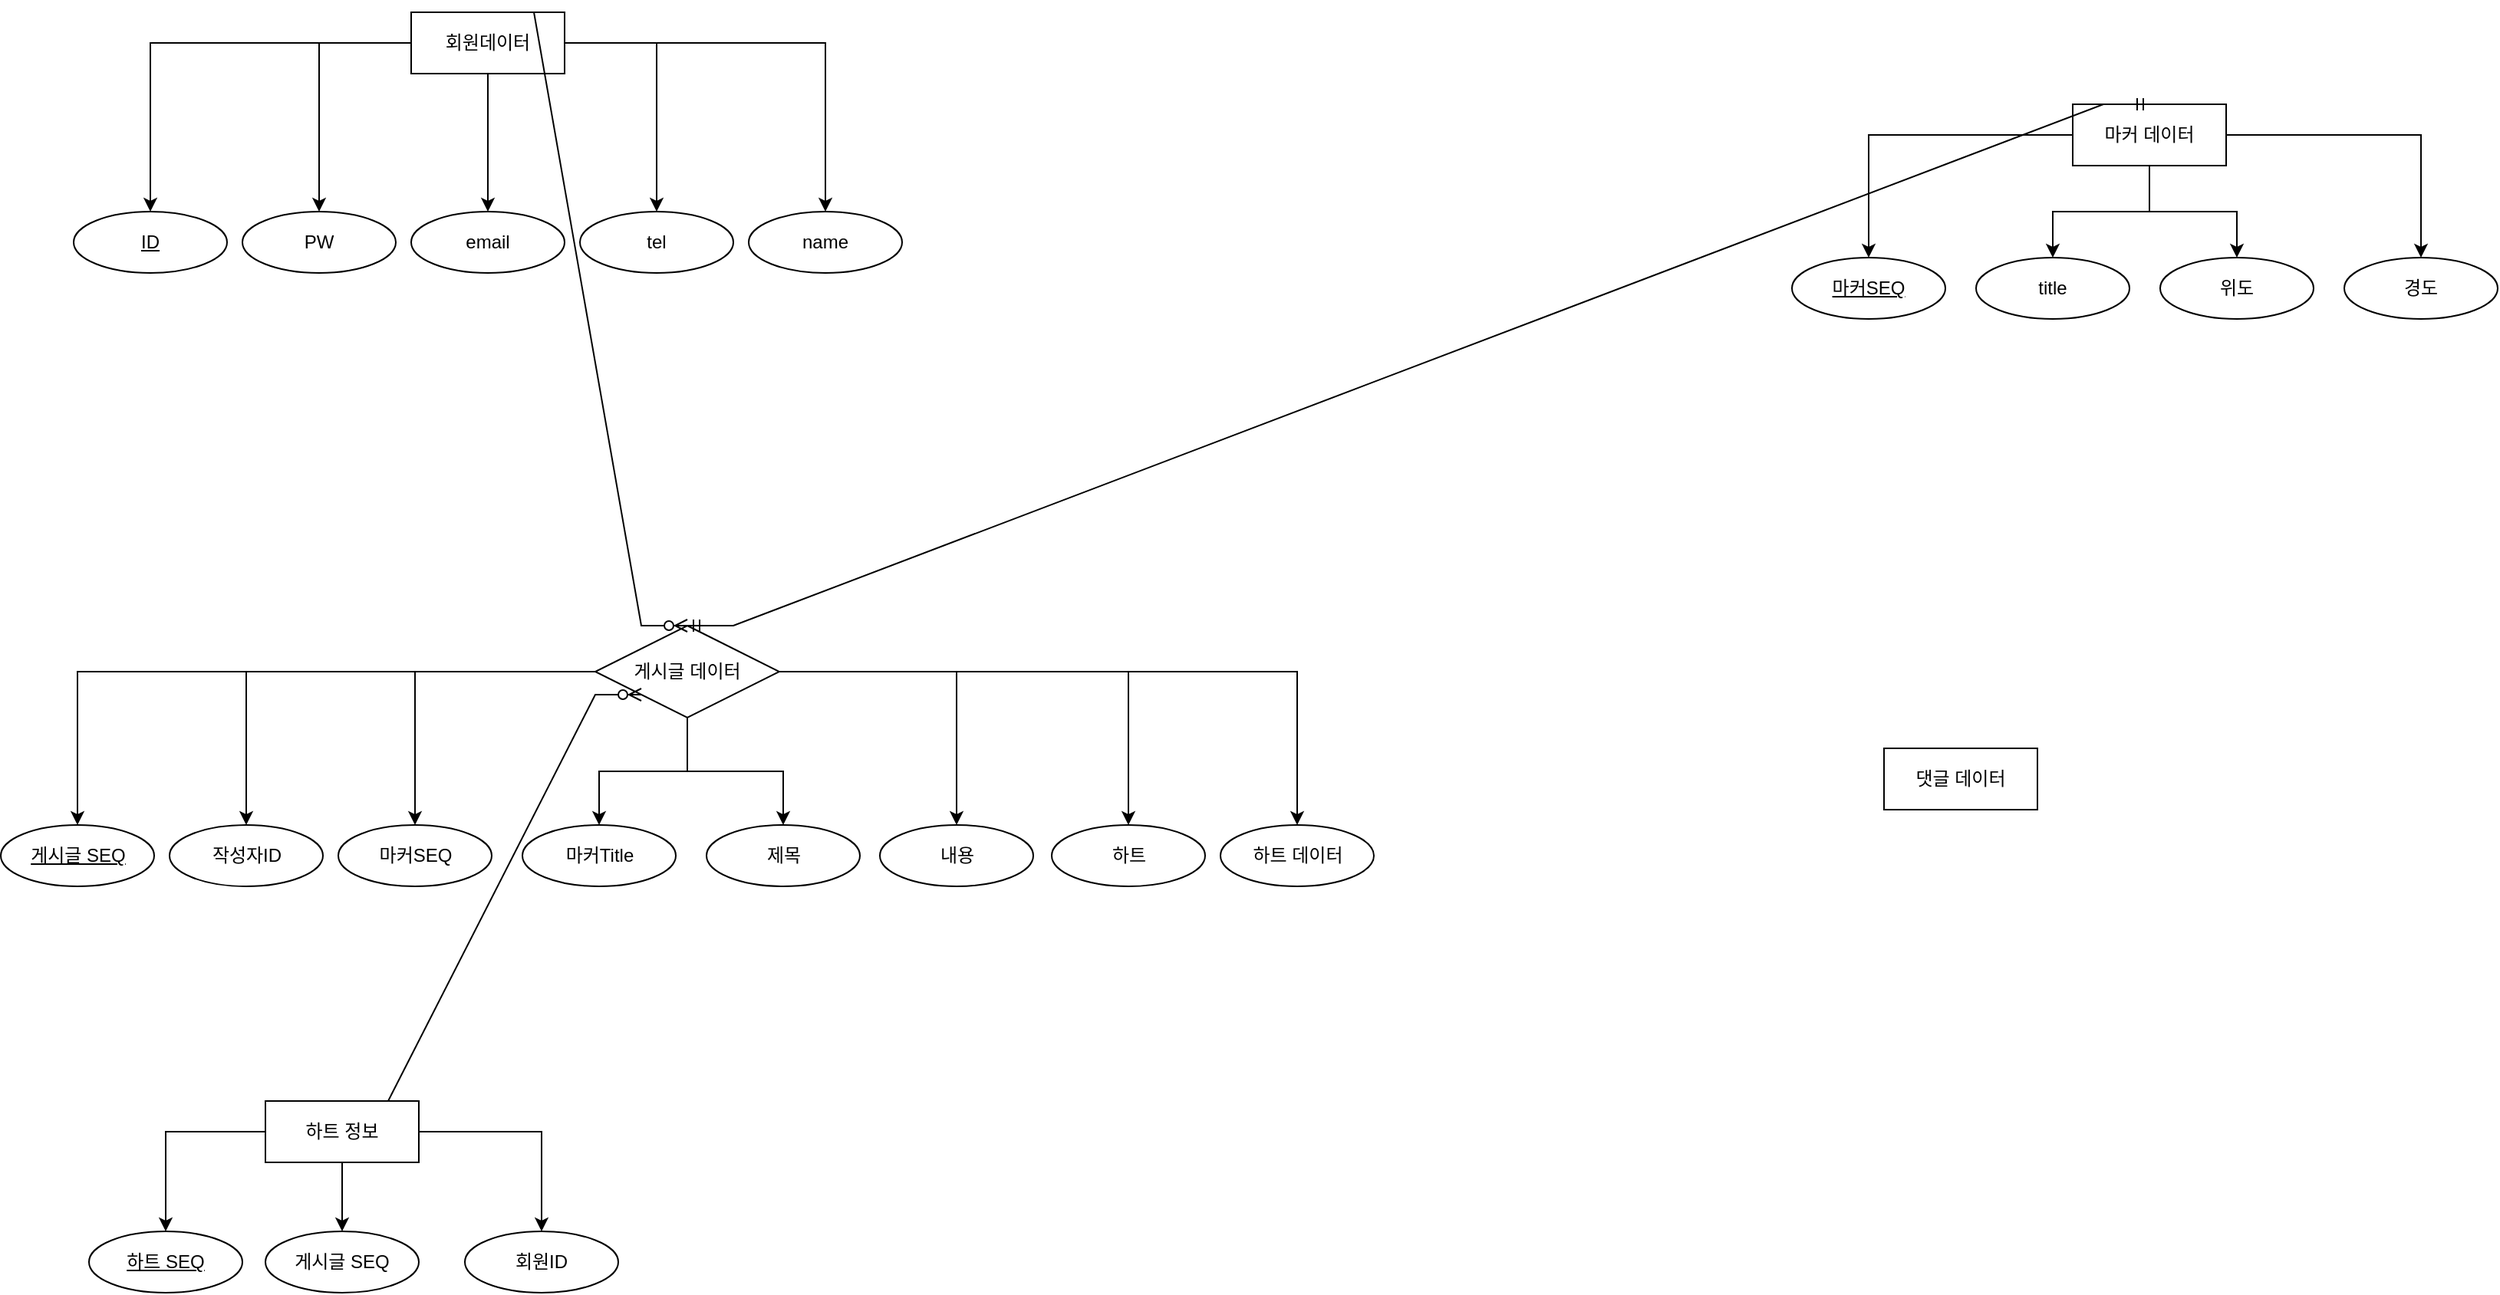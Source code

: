 <mxfile version="21.5.1" type="device">
  <diagram name="페이지-1" id="uAUPfAkvsHp7NEdh4ipN">
    <mxGraphModel dx="2059" dy="1119" grid="1" gridSize="10" guides="1" tooltips="1" connect="1" arrows="1" fold="1" page="1" pageScale="1" pageWidth="4681" pageHeight="3300" math="0" shadow="0">
      <root>
        <mxCell id="0" />
        <mxCell id="1" parent="0" />
        <mxCell id="ew8_SK26b3w4MZlUEGP9-13" style="edgeStyle=orthogonalEdgeStyle;rounded=0;orthogonalLoop=1;jettySize=auto;html=1;entryX=0.5;entryY=0;entryDx=0;entryDy=0;" edge="1" parent="1" source="ew8_SK26b3w4MZlUEGP9-4" target="ew8_SK26b3w4MZlUEGP9-21">
          <mxGeometry relative="1" as="geometry">
            <mxPoint x="220" y="370" as="targetPoint" />
          </mxGeometry>
        </mxCell>
        <mxCell id="ew8_SK26b3w4MZlUEGP9-14" style="edgeStyle=orthogonalEdgeStyle;rounded=0;orthogonalLoop=1;jettySize=auto;html=1;" edge="1" parent="1" source="ew8_SK26b3w4MZlUEGP9-4" target="ew8_SK26b3w4MZlUEGP9-7">
          <mxGeometry relative="1" as="geometry" />
        </mxCell>
        <mxCell id="ew8_SK26b3w4MZlUEGP9-15" style="edgeStyle=orthogonalEdgeStyle;rounded=0;orthogonalLoop=1;jettySize=auto;html=1;" edge="1" parent="1" source="ew8_SK26b3w4MZlUEGP9-4" target="ew8_SK26b3w4MZlUEGP9-8">
          <mxGeometry relative="1" as="geometry" />
        </mxCell>
        <mxCell id="ew8_SK26b3w4MZlUEGP9-16" style="edgeStyle=orthogonalEdgeStyle;rounded=0;orthogonalLoop=1;jettySize=auto;html=1;entryX=0.5;entryY=0;entryDx=0;entryDy=0;" edge="1" parent="1" source="ew8_SK26b3w4MZlUEGP9-4" target="ew8_SK26b3w4MZlUEGP9-9">
          <mxGeometry relative="1" as="geometry" />
        </mxCell>
        <mxCell id="ew8_SK26b3w4MZlUEGP9-17" style="edgeStyle=orthogonalEdgeStyle;rounded=0;orthogonalLoop=1;jettySize=auto;html=1;entryX=0.5;entryY=0;entryDx=0;entryDy=0;" edge="1" parent="1" source="ew8_SK26b3w4MZlUEGP9-4" target="ew8_SK26b3w4MZlUEGP9-10">
          <mxGeometry relative="1" as="geometry" />
        </mxCell>
        <mxCell id="ew8_SK26b3w4MZlUEGP9-4" value="회원데이터" style="whiteSpace=wrap;html=1;align=center;" vertex="1" parent="1">
          <mxGeometry x="390" y="240" width="100" height="40" as="geometry" />
        </mxCell>
        <mxCell id="ew8_SK26b3w4MZlUEGP9-7" value="PW" style="ellipse;whiteSpace=wrap;html=1;align=center;" vertex="1" parent="1">
          <mxGeometry x="280" y="370" width="100" height="40" as="geometry" />
        </mxCell>
        <mxCell id="ew8_SK26b3w4MZlUEGP9-8" value="email" style="ellipse;whiteSpace=wrap;html=1;align=center;" vertex="1" parent="1">
          <mxGeometry x="390" y="370" width="100" height="40" as="geometry" />
        </mxCell>
        <mxCell id="ew8_SK26b3w4MZlUEGP9-9" value="tel" style="ellipse;whiteSpace=wrap;html=1;align=center;" vertex="1" parent="1">
          <mxGeometry x="500" y="370" width="100" height="40" as="geometry" />
        </mxCell>
        <mxCell id="ew8_SK26b3w4MZlUEGP9-10" value="name" style="ellipse;whiteSpace=wrap;html=1;align=center;" vertex="1" parent="1">
          <mxGeometry x="610" y="370" width="100" height="40" as="geometry" />
        </mxCell>
        <mxCell id="ew8_SK26b3w4MZlUEGP9-40" style="edgeStyle=orthogonalEdgeStyle;rounded=0;orthogonalLoop=1;jettySize=auto;html=1;" edge="1" parent="1" source="ew8_SK26b3w4MZlUEGP9-19" target="ew8_SK26b3w4MZlUEGP9-34">
          <mxGeometry relative="1" as="geometry" />
        </mxCell>
        <mxCell id="ew8_SK26b3w4MZlUEGP9-41" style="edgeStyle=orthogonalEdgeStyle;rounded=0;orthogonalLoop=1;jettySize=auto;html=1;" edge="1" parent="1" source="ew8_SK26b3w4MZlUEGP9-19" target="ew8_SK26b3w4MZlUEGP9-33">
          <mxGeometry relative="1" as="geometry" />
        </mxCell>
        <mxCell id="ew8_SK26b3w4MZlUEGP9-42" style="edgeStyle=orthogonalEdgeStyle;rounded=0;orthogonalLoop=1;jettySize=auto;html=1;" edge="1" parent="1" source="ew8_SK26b3w4MZlUEGP9-19" target="ew8_SK26b3w4MZlUEGP9-35">
          <mxGeometry relative="1" as="geometry" />
        </mxCell>
        <mxCell id="ew8_SK26b3w4MZlUEGP9-43" style="edgeStyle=orthogonalEdgeStyle;rounded=0;orthogonalLoop=1;jettySize=auto;html=1;" edge="1" parent="1" source="ew8_SK26b3w4MZlUEGP9-19" target="ew8_SK26b3w4MZlUEGP9-36">
          <mxGeometry relative="1" as="geometry" />
        </mxCell>
        <mxCell id="ew8_SK26b3w4MZlUEGP9-44" style="edgeStyle=orthogonalEdgeStyle;rounded=0;orthogonalLoop=1;jettySize=auto;html=1;" edge="1" parent="1" source="ew8_SK26b3w4MZlUEGP9-19" target="ew8_SK26b3w4MZlUEGP9-37">
          <mxGeometry relative="1" as="geometry" />
        </mxCell>
        <mxCell id="ew8_SK26b3w4MZlUEGP9-45" style="edgeStyle=orthogonalEdgeStyle;rounded=0;orthogonalLoop=1;jettySize=auto;html=1;entryX=0.5;entryY=0;entryDx=0;entryDy=0;" edge="1" parent="1" source="ew8_SK26b3w4MZlUEGP9-19" target="ew8_SK26b3w4MZlUEGP9-38">
          <mxGeometry relative="1" as="geometry" />
        </mxCell>
        <mxCell id="ew8_SK26b3w4MZlUEGP9-46" style="edgeStyle=orthogonalEdgeStyle;rounded=0;orthogonalLoop=1;jettySize=auto;html=1;entryX=0.5;entryY=0;entryDx=0;entryDy=0;" edge="1" parent="1" source="ew8_SK26b3w4MZlUEGP9-19" target="ew8_SK26b3w4MZlUEGP9-39">
          <mxGeometry relative="1" as="geometry" />
        </mxCell>
        <mxCell id="ew8_SK26b3w4MZlUEGP9-52" style="edgeStyle=orthogonalEdgeStyle;rounded=0;orthogonalLoop=1;jettySize=auto;html=1;" edge="1" parent="1" source="ew8_SK26b3w4MZlUEGP9-19" target="ew8_SK26b3w4MZlUEGP9-51">
          <mxGeometry relative="1" as="geometry" />
        </mxCell>
        <mxCell id="ew8_SK26b3w4MZlUEGP9-19" value="게시글 데이터" style="shape=rhombus;perimeter=rhombusPerimeter;whiteSpace=wrap;html=1;align=center;" vertex="1" parent="1">
          <mxGeometry x="510" y="640" width="120" height="60" as="geometry" />
        </mxCell>
        <mxCell id="ew8_SK26b3w4MZlUEGP9-21" value="ID" style="ellipse;whiteSpace=wrap;html=1;align=center;fontStyle=4;" vertex="1" parent="1">
          <mxGeometry x="170" y="370" width="100" height="40" as="geometry" />
        </mxCell>
        <mxCell id="ew8_SK26b3w4MZlUEGP9-24" style="edgeStyle=orthogonalEdgeStyle;rounded=0;orthogonalLoop=1;jettySize=auto;html=1;entryX=0.5;entryY=0;entryDx=0;entryDy=0;" edge="1" parent="1" source="ew8_SK26b3w4MZlUEGP9-23" target="ew8_SK26b3w4MZlUEGP9-26">
          <mxGeometry relative="1" as="geometry">
            <mxPoint x="1460" y="400" as="targetPoint" />
          </mxGeometry>
        </mxCell>
        <mxCell id="ew8_SK26b3w4MZlUEGP9-27" style="edgeStyle=orthogonalEdgeStyle;rounded=0;orthogonalLoop=1;jettySize=auto;html=1;entryX=0.5;entryY=0;entryDx=0;entryDy=0;" edge="1" parent="1" source="ew8_SK26b3w4MZlUEGP9-23" target="ew8_SK26b3w4MZlUEGP9-25">
          <mxGeometry relative="1" as="geometry" />
        </mxCell>
        <mxCell id="ew8_SK26b3w4MZlUEGP9-29" style="edgeStyle=orthogonalEdgeStyle;rounded=0;orthogonalLoop=1;jettySize=auto;html=1;" edge="1" parent="1" source="ew8_SK26b3w4MZlUEGP9-23" target="ew8_SK26b3w4MZlUEGP9-28">
          <mxGeometry relative="1" as="geometry" />
        </mxCell>
        <mxCell id="ew8_SK26b3w4MZlUEGP9-31" style="edgeStyle=orthogonalEdgeStyle;rounded=0;orthogonalLoop=1;jettySize=auto;html=1;" edge="1" parent="1" source="ew8_SK26b3w4MZlUEGP9-23" target="ew8_SK26b3w4MZlUEGP9-30">
          <mxGeometry relative="1" as="geometry" />
        </mxCell>
        <mxCell id="ew8_SK26b3w4MZlUEGP9-23" value="마커 데이터" style="whiteSpace=wrap;html=1;align=center;" vertex="1" parent="1">
          <mxGeometry x="1473" y="300" width="100" height="40" as="geometry" />
        </mxCell>
        <mxCell id="ew8_SK26b3w4MZlUEGP9-25" value="title" style="ellipse;whiteSpace=wrap;html=1;align=center;" vertex="1" parent="1">
          <mxGeometry x="1410" y="400" width="100" height="40" as="geometry" />
        </mxCell>
        <mxCell id="ew8_SK26b3w4MZlUEGP9-26" value="마커SEQ" style="ellipse;whiteSpace=wrap;html=1;align=center;fontStyle=4;" vertex="1" parent="1">
          <mxGeometry x="1290" y="400" width="100" height="40" as="geometry" />
        </mxCell>
        <mxCell id="ew8_SK26b3w4MZlUEGP9-28" value="위도" style="ellipse;whiteSpace=wrap;html=1;align=center;" vertex="1" parent="1">
          <mxGeometry x="1530" y="400" width="100" height="40" as="geometry" />
        </mxCell>
        <mxCell id="ew8_SK26b3w4MZlUEGP9-30" value="경도" style="ellipse;whiteSpace=wrap;html=1;align=center;" vertex="1" parent="1">
          <mxGeometry x="1650" y="400" width="100" height="40" as="geometry" />
        </mxCell>
        <mxCell id="ew8_SK26b3w4MZlUEGP9-33" value="작성자ID" style="ellipse;whiteSpace=wrap;html=1;align=center;" vertex="1" parent="1">
          <mxGeometry x="232.5" y="770" width="100" height="40" as="geometry" />
        </mxCell>
        <mxCell id="ew8_SK26b3w4MZlUEGP9-34" value="게시글 SEQ" style="ellipse;whiteSpace=wrap;html=1;align=center;fontStyle=4;" vertex="1" parent="1">
          <mxGeometry x="122.5" y="770" width="100" height="40" as="geometry" />
        </mxCell>
        <mxCell id="ew8_SK26b3w4MZlUEGP9-35" value="마커SEQ" style="ellipse;whiteSpace=wrap;html=1;align=center;" vertex="1" parent="1">
          <mxGeometry x="342.5" y="770" width="100" height="40" as="geometry" />
        </mxCell>
        <mxCell id="ew8_SK26b3w4MZlUEGP9-36" value="제목" style="ellipse;whiteSpace=wrap;html=1;align=center;" vertex="1" parent="1">
          <mxGeometry x="582.5" y="770" width="100" height="40" as="geometry" />
        </mxCell>
        <mxCell id="ew8_SK26b3w4MZlUEGP9-37" value="내용" style="ellipse;whiteSpace=wrap;html=1;align=center;" vertex="1" parent="1">
          <mxGeometry x="695.5" y="770" width="100" height="40" as="geometry" />
        </mxCell>
        <mxCell id="ew8_SK26b3w4MZlUEGP9-38" value="하트" style="ellipse;whiteSpace=wrap;html=1;align=center;" vertex="1" parent="1">
          <mxGeometry x="807.5" y="770" width="100" height="40" as="geometry" />
        </mxCell>
        <mxCell id="ew8_SK26b3w4MZlUEGP9-39" value="하트 데이터" style="ellipse;whiteSpace=wrap;html=1;align=center;" vertex="1" parent="1">
          <mxGeometry x="917.5" y="770" width="100" height="40" as="geometry" />
        </mxCell>
        <mxCell id="ew8_SK26b3w4MZlUEGP9-48" value="" style="edgeStyle=entityRelationEdgeStyle;fontSize=12;html=1;endArrow=ERzeroToMany;endFill=1;rounded=0;exitX=0.5;exitY=0;exitDx=0;exitDy=0;entryX=0.5;entryY=0;entryDx=0;entryDy=0;" edge="1" parent="1" source="ew8_SK26b3w4MZlUEGP9-4" target="ew8_SK26b3w4MZlUEGP9-19">
          <mxGeometry width="100" height="100" relative="1" as="geometry">
            <mxPoint x="540" y="330" as="sourcePoint" />
            <mxPoint x="640" y="230" as="targetPoint" />
          </mxGeometry>
        </mxCell>
        <mxCell id="ew8_SK26b3w4MZlUEGP9-49" value="" style="edgeStyle=entityRelationEdgeStyle;fontSize=12;html=1;endArrow=ERmandOne;startArrow=ERmandOne;rounded=0;exitX=0.5;exitY=0;exitDx=0;exitDy=0;entryX=0.5;entryY=0;entryDx=0;entryDy=0;" edge="1" parent="1" source="ew8_SK26b3w4MZlUEGP9-23" target="ew8_SK26b3w4MZlUEGP9-19">
          <mxGeometry width="100" height="100" relative="1" as="geometry">
            <mxPoint x="970" y="310" as="sourcePoint" />
            <mxPoint x="1070" y="210" as="targetPoint" />
          </mxGeometry>
        </mxCell>
        <mxCell id="ew8_SK26b3w4MZlUEGP9-55" style="edgeStyle=orthogonalEdgeStyle;rounded=0;orthogonalLoop=1;jettySize=auto;html=1;" edge="1" parent="1" source="ew8_SK26b3w4MZlUEGP9-50" target="ew8_SK26b3w4MZlUEGP9-53">
          <mxGeometry relative="1" as="geometry" />
        </mxCell>
        <mxCell id="ew8_SK26b3w4MZlUEGP9-56" style="edgeStyle=orthogonalEdgeStyle;rounded=0;orthogonalLoop=1;jettySize=auto;html=1;entryX=0.5;entryY=0;entryDx=0;entryDy=0;" edge="1" parent="1" source="ew8_SK26b3w4MZlUEGP9-50" target="ew8_SK26b3w4MZlUEGP9-54">
          <mxGeometry relative="1" as="geometry" />
        </mxCell>
        <mxCell id="ew8_SK26b3w4MZlUEGP9-58" style="edgeStyle=orthogonalEdgeStyle;rounded=0;orthogonalLoop=1;jettySize=auto;html=1;" edge="1" parent="1" source="ew8_SK26b3w4MZlUEGP9-50" target="ew8_SK26b3w4MZlUEGP9-57">
          <mxGeometry relative="1" as="geometry" />
        </mxCell>
        <mxCell id="ew8_SK26b3w4MZlUEGP9-50" value="하트 정보" style="whiteSpace=wrap;html=1;align=center;" vertex="1" parent="1">
          <mxGeometry x="295" y="950" width="100" height="40" as="geometry" />
        </mxCell>
        <mxCell id="ew8_SK26b3w4MZlUEGP9-51" value="마커Title" style="ellipse;whiteSpace=wrap;html=1;align=center;" vertex="1" parent="1">
          <mxGeometry x="462.5" y="770" width="100" height="40" as="geometry" />
        </mxCell>
        <mxCell id="ew8_SK26b3w4MZlUEGP9-53" value="게시글 SEQ" style="ellipse;whiteSpace=wrap;html=1;align=center;" vertex="1" parent="1">
          <mxGeometry x="295" y="1035" width="100" height="40" as="geometry" />
        </mxCell>
        <mxCell id="ew8_SK26b3w4MZlUEGP9-54" value="회원ID" style="ellipse;whiteSpace=wrap;html=1;align=center;" vertex="1" parent="1">
          <mxGeometry x="425" y="1035" width="100" height="40" as="geometry" />
        </mxCell>
        <mxCell id="ew8_SK26b3w4MZlUEGP9-57" value="하트 SEQ" style="ellipse;whiteSpace=wrap;html=1;align=center;fontStyle=4;" vertex="1" parent="1">
          <mxGeometry x="180" y="1035" width="100" height="40" as="geometry" />
        </mxCell>
        <mxCell id="ew8_SK26b3w4MZlUEGP9-59" value="" style="edgeStyle=entityRelationEdgeStyle;fontSize=12;html=1;endArrow=ERzeroToMany;endFill=1;rounded=0;exitX=0.5;exitY=0;exitDx=0;exitDy=0;entryX=0;entryY=1;entryDx=0;entryDy=0;" edge="1" parent="1" source="ew8_SK26b3w4MZlUEGP9-50" target="ew8_SK26b3w4MZlUEGP9-19">
          <mxGeometry width="100" height="100" relative="1" as="geometry">
            <mxPoint x="700" y="1020" as="sourcePoint" />
            <mxPoint x="800" y="920" as="targetPoint" />
          </mxGeometry>
        </mxCell>
        <mxCell id="ew8_SK26b3w4MZlUEGP9-61" value="댓글 데이터" style="whiteSpace=wrap;html=1;align=center;" vertex="1" parent="1">
          <mxGeometry x="1350" y="720" width="100" height="40" as="geometry" />
        </mxCell>
      </root>
    </mxGraphModel>
  </diagram>
</mxfile>
